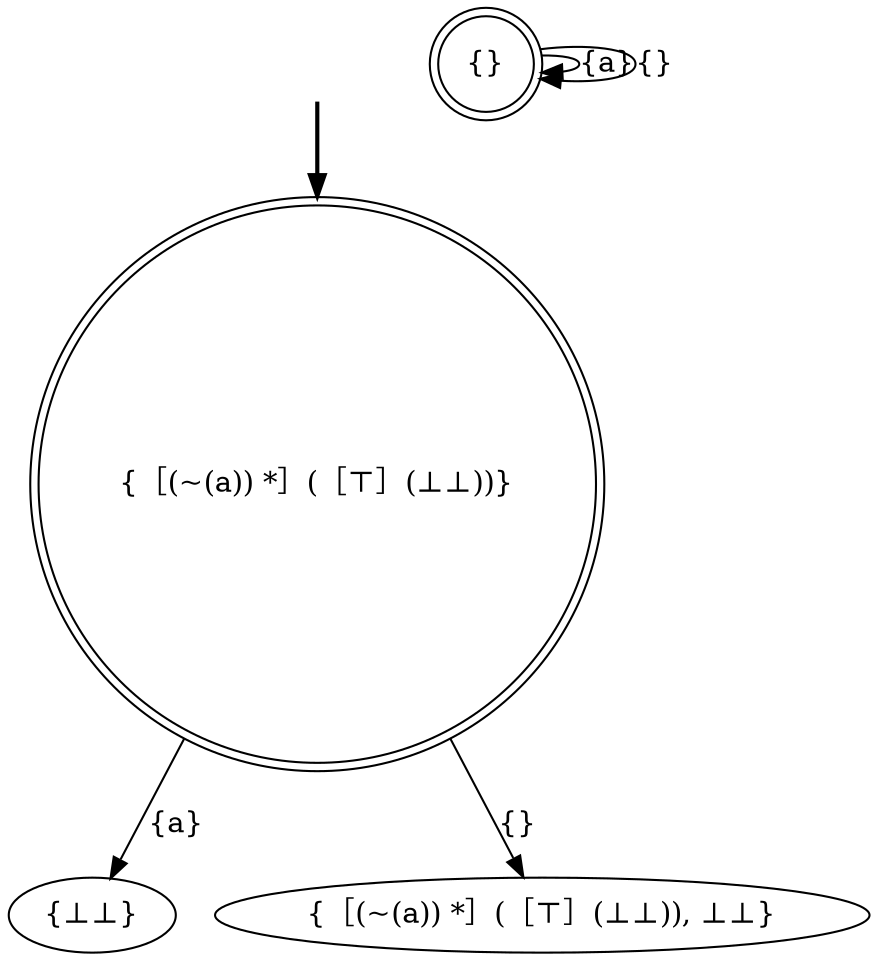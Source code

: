 digraph {
	fake0 [style=invisible]
	"{⊥⊥}"
	"{［(~(a)) *］(［⊤］(⊥⊥)), ⊥⊥}"
	"{}" [shape=doublecircle]
	"{［(~(a)) *］(［⊤］(⊥⊥))}" [root=true shape=doublecircle]
	fake0 -> "{［(~(a)) *］(［⊤］(⊥⊥))}" [style=bold]
	"{［(~(a)) *］(［⊤］(⊥⊥))}" -> "{［(~(a)) *］(［⊤］(⊥⊥)), ⊥⊥}" [label="{}"]
	"{}" -> "{}" [label="{a}"]
	"{}" -> "{}" [label="{}"]
	"{［(~(a)) *］(［⊤］(⊥⊥))}" -> "{⊥⊥}" [label="{a}"]
}
